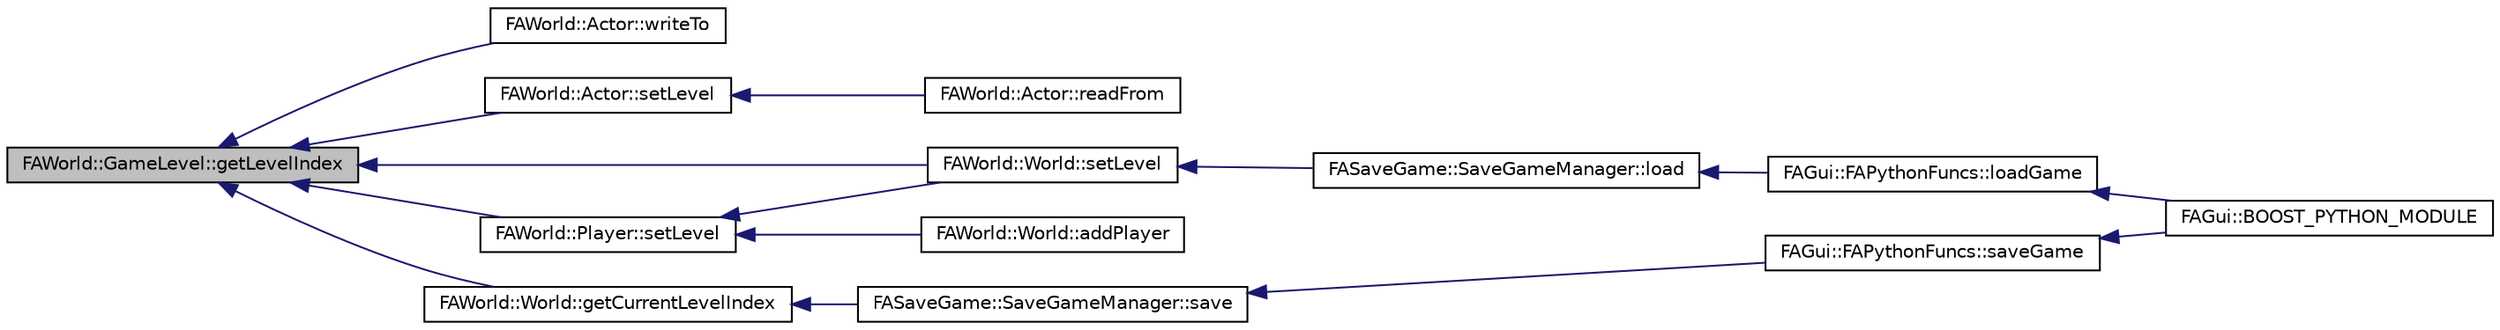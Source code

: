 digraph G
{
  edge [fontname="Helvetica",fontsize="10",labelfontname="Helvetica",labelfontsize="10"];
  node [fontname="Helvetica",fontsize="10",shape=record];
  rankdir="LR";
  Node1 [label="FAWorld::GameLevel::getLevelIndex",height=0.2,width=0.4,color="black", fillcolor="grey75", style="filled" fontcolor="black"];
  Node1 -> Node2 [dir="back",color="midnightblue",fontsize="10",style="solid",fontname="Helvetica"];
  Node2 [label="FAWorld::Actor::writeTo",height=0.2,width=0.4,color="black", fillcolor="white", style="filled",URL="$class_f_a_world_1_1_actor.html#a80e0c4fe4a1dc980a57b9da694cd2362",tooltip="Write object to packet. startWriting() must be called before this function."];
  Node1 -> Node3 [dir="back",color="midnightblue",fontsize="10",style="solid",fontname="Helvetica"];
  Node3 [label="FAWorld::Actor::setLevel",height=0.2,width=0.4,color="black", fillcolor="white", style="filled",URL="$class_f_a_world_1_1_actor.html#a11f7b0f99d17191140088f83d130538e"];
  Node3 -> Node4 [dir="back",color="midnightblue",fontsize="10",style="solid",fontname="Helvetica"];
  Node4 [label="FAWorld::Actor::readFrom",height=0.2,width=0.4,color="black", fillcolor="white", style="filled",URL="$class_f_a_world_1_1_actor.html#ab53e39ee1f8c51d83f403f7c3c44ca21"];
  Node1 -> Node5 [dir="back",color="midnightblue",fontsize="10",style="solid",fontname="Helvetica"];
  Node5 [label="FAWorld::Player::setLevel",height=0.2,width=0.4,color="black", fillcolor="white", style="filled",URL="$class_f_a_world_1_1_player.html#a0fd3d6ce622b0bd7a874c820fa442953"];
  Node5 -> Node6 [dir="back",color="midnightblue",fontsize="10",style="solid",fontname="Helvetica"];
  Node6 [label="FAWorld::World::setLevel",height=0.2,width=0.4,color="black", fillcolor="white", style="filled",URL="$class_f_a_world_1_1_world.html#ae5fed250c5639c9975fda9e35691007b"];
  Node6 -> Node7 [dir="back",color="midnightblue",fontsize="10",style="solid",fontname="Helvetica"];
  Node7 [label="FASaveGame::SaveGameManager::load",height=0.2,width=0.4,color="black", fillcolor="white", style="filled",URL="$class_f_a_save_game_1_1_save_game_manager.html#a850dea5a0a18721bebd30e31bc47410b"];
  Node7 -> Node8 [dir="back",color="midnightblue",fontsize="10",style="solid",fontname="Helvetica"];
  Node8 [label="FAGui::FAPythonFuncs::loadGame",height=0.2,width=0.4,color="black", fillcolor="white", style="filled",URL="$class_f_a_gui_1_1_f_a_python_funcs.html#afbc6e00b8cd71c9d4a7e89739eb3955f"];
  Node8 -> Node9 [dir="back",color="midnightblue",fontsize="10",style="solid",fontname="Helvetica"];
  Node9 [label="FAGui::BOOST_PYTHON_MODULE",height=0.2,width=0.4,color="black", fillcolor="white", style="filled",URL="$namespace_f_a_gui.html#afbfc2a5c5a5f9d7a9f9465179a85b8a4"];
  Node5 -> Node10 [dir="back",color="midnightblue",fontsize="10",style="solid",fontname="Helvetica"];
  Node10 [label="FAWorld::World::addPlayer",height=0.2,width=0.4,color="black", fillcolor="white", style="filled",URL="$class_f_a_world_1_1_world.html#a9fd40c5d4166912a99821e2b58deb88d"];
  Node1 -> Node11 [dir="back",color="midnightblue",fontsize="10",style="solid",fontname="Helvetica"];
  Node11 [label="FAWorld::World::getCurrentLevelIndex",height=0.2,width=0.4,color="black", fillcolor="white", style="filled",URL="$class_f_a_world_1_1_world.html#a1cecdd7a29335885b67df630d476585f"];
  Node11 -> Node12 [dir="back",color="midnightblue",fontsize="10",style="solid",fontname="Helvetica"];
  Node12 [label="FASaveGame::SaveGameManager::save",height=0.2,width=0.4,color="black", fillcolor="white", style="filled",URL="$class_f_a_save_game_1_1_save_game_manager.html#a68aee19535d06533bc4dd06a872651f7"];
  Node12 -> Node13 [dir="back",color="midnightblue",fontsize="10",style="solid",fontname="Helvetica"];
  Node13 [label="FAGui::FAPythonFuncs::saveGame",height=0.2,width=0.4,color="black", fillcolor="white", style="filled",URL="$class_f_a_gui_1_1_f_a_python_funcs.html#aedaa277fd1fdf292d0205a6ba0d7634d"];
  Node13 -> Node9 [dir="back",color="midnightblue",fontsize="10",style="solid",fontname="Helvetica"];
  Node1 -> Node6 [dir="back",color="midnightblue",fontsize="10",style="solid",fontname="Helvetica"];
}
